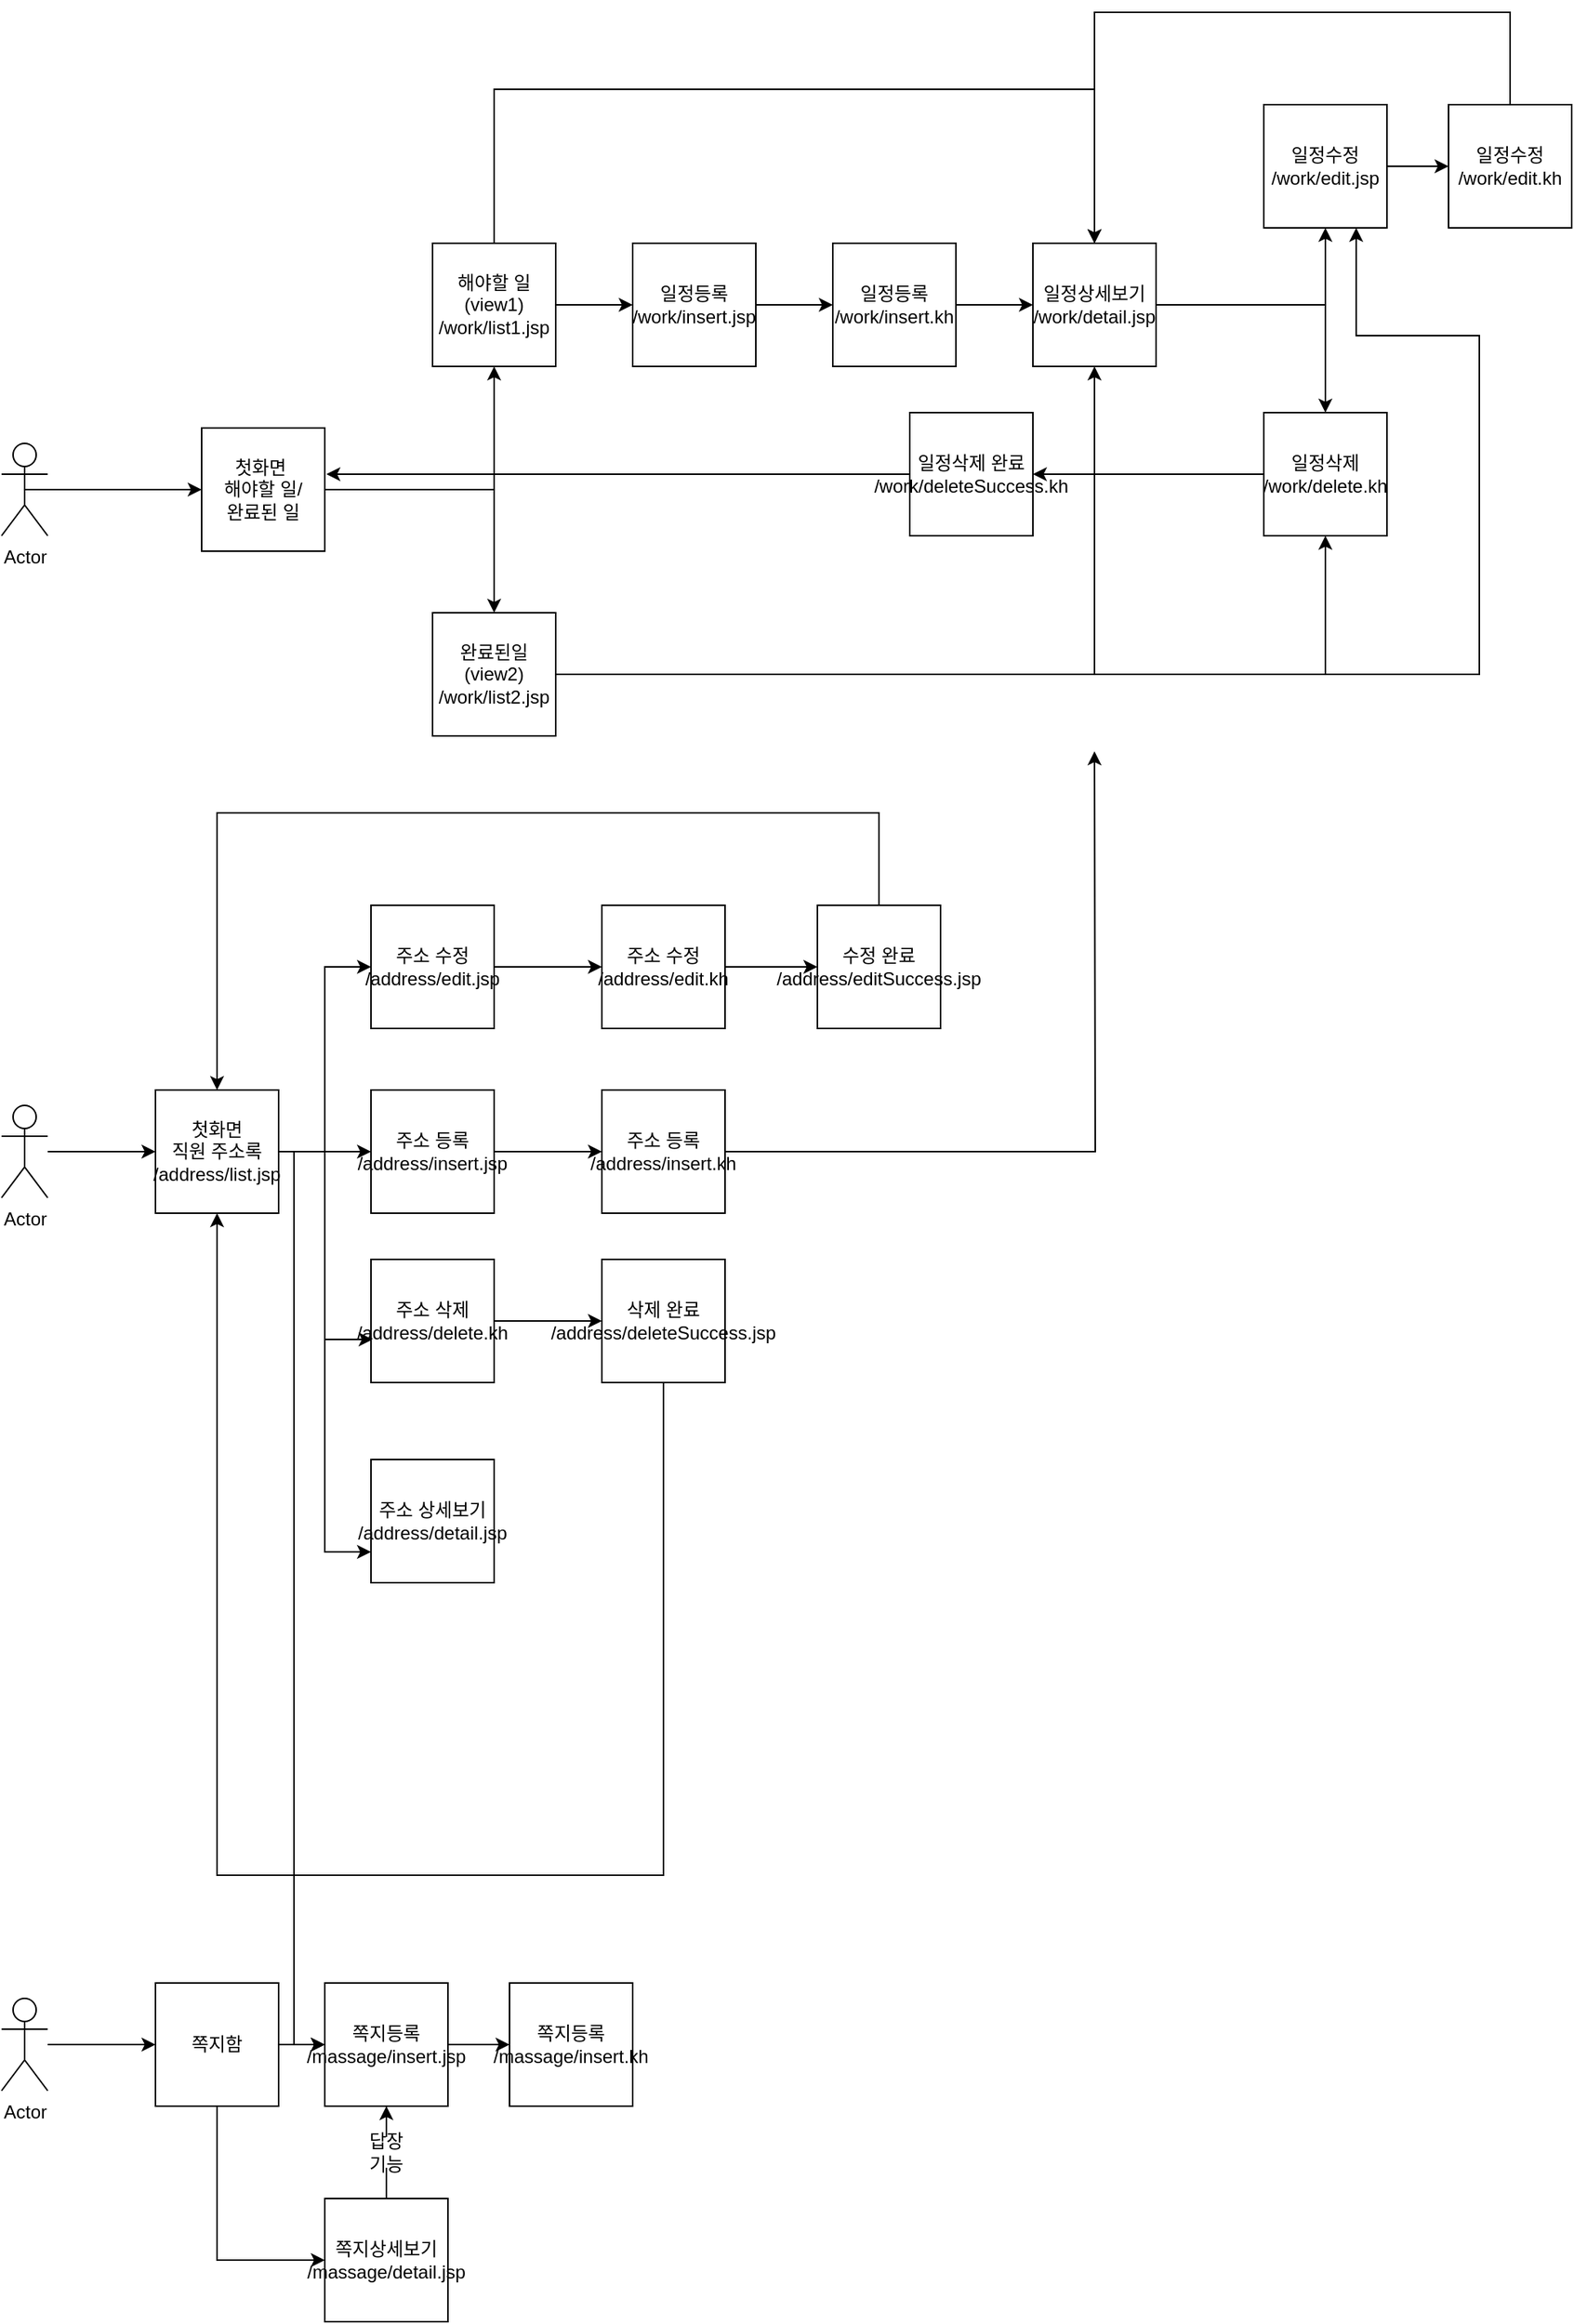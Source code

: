 <mxfile version="14.6.10" type="device"><diagram id="8yLMpH8l9zEoVYwX2HH4" name="Page-1"><mxGraphModel dx="1955" dy="896" grid="1" gridSize="10" guides="1" tooltips="1" connect="1" arrows="1" fold="1" page="1" pageScale="1" pageWidth="827" pageHeight="1169" math="0" shadow="0"><root><mxCell id="0"/><mxCell id="1" parent="0"/><mxCell id="Tcthk7PHBL824b8qx4kI-4" style="edgeStyle=orthogonalEdgeStyle;rounded=0;orthogonalLoop=1;jettySize=auto;html=1;" edge="1" parent="1" source="Tcthk7PHBL824b8qx4kI-1" target="Tcthk7PHBL824b8qx4kI-5"><mxGeometry relative="1" as="geometry"><mxPoint x="340" y="240" as="targetPoint"/></mxGeometry></mxCell><mxCell id="Tcthk7PHBL824b8qx4kI-7" style="edgeStyle=orthogonalEdgeStyle;rounded=0;orthogonalLoop=1;jettySize=auto;html=1;exitX=1;exitY=0.5;exitDx=0;exitDy=0;" edge="1" parent="1" source="Tcthk7PHBL824b8qx4kI-1" target="Tcthk7PHBL824b8qx4kI-6"><mxGeometry relative="1" as="geometry"/></mxCell><mxCell id="Tcthk7PHBL824b8qx4kI-1" value="첫화면&amp;nbsp;&lt;br&gt;해야할 일/&lt;br&gt;완료된&amp;nbsp;일" style="whiteSpace=wrap;html=1;aspect=fixed;" vertex="1" parent="1"><mxGeometry x="150" y="320" width="80" height="80" as="geometry"/></mxCell><mxCell id="Tcthk7PHBL824b8qx4kI-3" style="edgeStyle=orthogonalEdgeStyle;rounded=0;orthogonalLoop=1;jettySize=auto;html=1;exitX=0.5;exitY=0.5;exitDx=0;exitDy=0;exitPerimeter=0;" edge="1" parent="1" source="Tcthk7PHBL824b8qx4kI-2" target="Tcthk7PHBL824b8qx4kI-1"><mxGeometry relative="1" as="geometry"/></mxCell><mxCell id="Tcthk7PHBL824b8qx4kI-2" value="Actor" style="shape=umlActor;verticalLabelPosition=bottom;verticalAlign=top;html=1;outlineConnect=0;" vertex="1" parent="1"><mxGeometry x="20" y="330" width="30" height="60" as="geometry"/></mxCell><mxCell id="Tcthk7PHBL824b8qx4kI-8" style="edgeStyle=orthogonalEdgeStyle;rounded=0;orthogonalLoop=1;jettySize=auto;html=1;" edge="1" parent="1" source="Tcthk7PHBL824b8qx4kI-5" target="Tcthk7PHBL824b8qx4kI-9"><mxGeometry relative="1" as="geometry"><mxPoint x="470" y="240" as="targetPoint"/></mxGeometry></mxCell><mxCell id="Tcthk7PHBL824b8qx4kI-30" style="edgeStyle=orthogonalEdgeStyle;rounded=0;orthogonalLoop=1;jettySize=auto;html=1;" edge="1" parent="1" source="Tcthk7PHBL824b8qx4kI-5" target="Tcthk7PHBL824b8qx4kI-13"><mxGeometry relative="1" as="geometry"><Array as="points"><mxPoint x="340" y="100"/><mxPoint x="730" y="100"/></Array></mxGeometry></mxCell><mxCell id="Tcthk7PHBL824b8qx4kI-5" value="해야할 일(view1)&lt;br&gt;/work/list1.jsp" style="whiteSpace=wrap;html=1;aspect=fixed;" vertex="1" parent="1"><mxGeometry x="300" y="200" width="80" height="80" as="geometry"/></mxCell><mxCell id="Tcthk7PHBL824b8qx4kI-24" style="edgeStyle=orthogonalEdgeStyle;rounded=0;orthogonalLoop=1;jettySize=auto;html=1;exitX=1;exitY=0.5;exitDx=0;exitDy=0;entryX=0.75;entryY=1;entryDx=0;entryDy=0;" edge="1" parent="1" source="Tcthk7PHBL824b8qx4kI-6" target="Tcthk7PHBL824b8qx4kI-15"><mxGeometry relative="1" as="geometry"><Array as="points"><mxPoint x="980" y="480"/><mxPoint x="980" y="260"/><mxPoint x="900" y="260"/></Array></mxGeometry></mxCell><mxCell id="Tcthk7PHBL824b8qx4kI-25" style="edgeStyle=orthogonalEdgeStyle;rounded=0;orthogonalLoop=1;jettySize=auto;html=1;" edge="1" parent="1" source="Tcthk7PHBL824b8qx4kI-6" target="Tcthk7PHBL824b8qx4kI-20"><mxGeometry relative="1" as="geometry"/></mxCell><mxCell id="Tcthk7PHBL824b8qx4kI-31" style="edgeStyle=orthogonalEdgeStyle;rounded=0;orthogonalLoop=1;jettySize=auto;html=1;entryX=0.5;entryY=1;entryDx=0;entryDy=0;" edge="1" parent="1" source="Tcthk7PHBL824b8qx4kI-6" target="Tcthk7PHBL824b8qx4kI-13"><mxGeometry relative="1" as="geometry"/></mxCell><mxCell id="Tcthk7PHBL824b8qx4kI-6" value="완료된일&lt;br&gt;(view2)&lt;br&gt;/work/list2.jsp" style="whiteSpace=wrap;html=1;aspect=fixed;" vertex="1" parent="1"><mxGeometry x="300" y="440" width="80" height="80" as="geometry"/></mxCell><mxCell id="Tcthk7PHBL824b8qx4kI-10" style="edgeStyle=orthogonalEdgeStyle;rounded=0;orthogonalLoop=1;jettySize=auto;html=1;" edge="1" parent="1" source="Tcthk7PHBL824b8qx4kI-9" target="Tcthk7PHBL824b8qx4kI-11"><mxGeometry relative="1" as="geometry"><mxPoint x="590" y="240" as="targetPoint"/></mxGeometry></mxCell><mxCell id="Tcthk7PHBL824b8qx4kI-9" value="일정등록&lt;br&gt;/work/insert.jsp" style="whiteSpace=wrap;html=1;aspect=fixed;" vertex="1" parent="1"><mxGeometry x="430" y="200" width="80" height="80" as="geometry"/></mxCell><mxCell id="Tcthk7PHBL824b8qx4kI-12" style="edgeStyle=orthogonalEdgeStyle;rounded=0;orthogonalLoop=1;jettySize=auto;html=1;" edge="1" parent="1" source="Tcthk7PHBL824b8qx4kI-11" target="Tcthk7PHBL824b8qx4kI-13"><mxGeometry relative="1" as="geometry"><mxPoint x="690" y="240" as="targetPoint"/></mxGeometry></mxCell><mxCell id="Tcthk7PHBL824b8qx4kI-11" value="일정등록&lt;br&gt;/work/insert.kh" style="whiteSpace=wrap;html=1;aspect=fixed;" vertex="1" parent="1"><mxGeometry x="560" y="200" width="80" height="80" as="geometry"/></mxCell><mxCell id="Tcthk7PHBL824b8qx4kI-14" style="edgeStyle=orthogonalEdgeStyle;rounded=0;orthogonalLoop=1;jettySize=auto;html=1;" edge="1" parent="1" source="Tcthk7PHBL824b8qx4kI-13" target="Tcthk7PHBL824b8qx4kI-15"><mxGeometry relative="1" as="geometry"><mxPoint x="880" y="150" as="targetPoint"/></mxGeometry></mxCell><mxCell id="Tcthk7PHBL824b8qx4kI-19" style="edgeStyle=orthogonalEdgeStyle;rounded=0;orthogonalLoop=1;jettySize=auto;html=1;exitX=1;exitY=0.5;exitDx=0;exitDy=0;" edge="1" parent="1" source="Tcthk7PHBL824b8qx4kI-13" target="Tcthk7PHBL824b8qx4kI-20"><mxGeometry relative="1" as="geometry"><mxPoint x="880" y="310" as="targetPoint"/></mxGeometry></mxCell><mxCell id="Tcthk7PHBL824b8qx4kI-13" value="일정상세보기&lt;br&gt;/work/detail.jsp" style="whiteSpace=wrap;html=1;aspect=fixed;" vertex="1" parent="1"><mxGeometry x="690" y="200" width="80" height="80" as="geometry"/></mxCell><mxCell id="Tcthk7PHBL824b8qx4kI-16" style="edgeStyle=orthogonalEdgeStyle;rounded=0;orthogonalLoop=1;jettySize=auto;html=1;" edge="1" parent="1" source="Tcthk7PHBL824b8qx4kI-15" target="Tcthk7PHBL824b8qx4kI-17"><mxGeometry relative="1" as="geometry"><mxPoint x="1000" y="150" as="targetPoint"/></mxGeometry></mxCell><mxCell id="Tcthk7PHBL824b8qx4kI-15" value="일정수정&lt;br&gt;/work/edit.jsp" style="whiteSpace=wrap;html=1;aspect=fixed;" vertex="1" parent="1"><mxGeometry x="840" y="110" width="80" height="80" as="geometry"/></mxCell><mxCell id="Tcthk7PHBL824b8qx4kI-18" style="edgeStyle=orthogonalEdgeStyle;rounded=0;orthogonalLoop=1;jettySize=auto;html=1;" edge="1" parent="1" source="Tcthk7PHBL824b8qx4kI-17" target="Tcthk7PHBL824b8qx4kI-13"><mxGeometry relative="1" as="geometry"><Array as="points"><mxPoint x="1000" y="50"/><mxPoint x="730" y="50"/></Array></mxGeometry></mxCell><mxCell id="Tcthk7PHBL824b8qx4kI-17" value="일정수정&lt;br&gt;/work/edit.kh" style="whiteSpace=wrap;html=1;aspect=fixed;" vertex="1" parent="1"><mxGeometry x="960" y="110" width="80" height="80" as="geometry"/></mxCell><mxCell id="Tcthk7PHBL824b8qx4kI-28" style="edgeStyle=orthogonalEdgeStyle;rounded=0;orthogonalLoop=1;jettySize=auto;html=1;entryX=1;entryY=0.5;entryDx=0;entryDy=0;" edge="1" parent="1" source="Tcthk7PHBL824b8qx4kI-20" target="Tcthk7PHBL824b8qx4kI-26"><mxGeometry relative="1" as="geometry"/></mxCell><mxCell id="Tcthk7PHBL824b8qx4kI-20" value="일정삭제&lt;br&gt;/work/delete.kh" style="whiteSpace=wrap;html=1;aspect=fixed;" vertex="1" parent="1"><mxGeometry x="840" y="310" width="80" height="80" as="geometry"/></mxCell><mxCell id="Tcthk7PHBL824b8qx4kI-29" style="edgeStyle=orthogonalEdgeStyle;rounded=0;orthogonalLoop=1;jettySize=auto;html=1;entryX=1.013;entryY=0.375;entryDx=0;entryDy=0;entryPerimeter=0;" edge="1" parent="1" source="Tcthk7PHBL824b8qx4kI-26" target="Tcthk7PHBL824b8qx4kI-1"><mxGeometry relative="1" as="geometry"/></mxCell><mxCell id="Tcthk7PHBL824b8qx4kI-26" value="일정삭제 완료&lt;br&gt;/work/deleteSuccess.kh" style="whiteSpace=wrap;html=1;aspect=fixed;" vertex="1" parent="1"><mxGeometry x="610" y="310" width="80" height="80" as="geometry"/></mxCell><mxCell id="Tcthk7PHBL824b8qx4kI-33" style="edgeStyle=orthogonalEdgeStyle;rounded=0;orthogonalLoop=1;jettySize=auto;html=1;" edge="1" parent="1" source="Tcthk7PHBL824b8qx4kI-32" target="Tcthk7PHBL824b8qx4kI-34"><mxGeometry relative="1" as="geometry"><mxPoint x="150" y="790" as="targetPoint"/></mxGeometry></mxCell><mxCell id="Tcthk7PHBL824b8qx4kI-32" value="Actor" style="shape=umlActor;verticalLabelPosition=bottom;verticalAlign=top;html=1;outlineConnect=0;" vertex="1" parent="1"><mxGeometry x="20" y="760" width="30" height="60" as="geometry"/></mxCell><mxCell id="Tcthk7PHBL824b8qx4kI-35" style="edgeStyle=orthogonalEdgeStyle;rounded=0;orthogonalLoop=1;jettySize=auto;html=1;exitX=1;exitY=0.5;exitDx=0;exitDy=0;" edge="1" parent="1" source="Tcthk7PHBL824b8qx4kI-34" target="Tcthk7PHBL824b8qx4kI-36"><mxGeometry relative="1" as="geometry"><mxPoint x="300" y="790" as="targetPoint"/></mxGeometry></mxCell><mxCell id="Tcthk7PHBL824b8qx4kI-41" style="edgeStyle=orthogonalEdgeStyle;rounded=0;orthogonalLoop=1;jettySize=auto;html=1;entryX=0;entryY=0.5;entryDx=0;entryDy=0;" edge="1" parent="1" source="Tcthk7PHBL824b8qx4kI-34" target="Tcthk7PHBL824b8qx4kI-39"><mxGeometry relative="1" as="geometry"/></mxCell><mxCell id="Tcthk7PHBL824b8qx4kI-45" style="edgeStyle=orthogonalEdgeStyle;rounded=0;orthogonalLoop=1;jettySize=auto;html=1;entryX=0.013;entryY=0.65;entryDx=0;entryDy=0;entryPerimeter=0;" edge="1" parent="1" source="Tcthk7PHBL824b8qx4kI-34" target="Tcthk7PHBL824b8qx4kI-44"><mxGeometry relative="1" as="geometry"/></mxCell><mxCell id="Tcthk7PHBL824b8qx4kI-56" style="edgeStyle=orthogonalEdgeStyle;rounded=0;orthogonalLoop=1;jettySize=auto;html=1;entryX=0;entryY=0.75;entryDx=0;entryDy=0;" edge="1" parent="1" source="Tcthk7PHBL824b8qx4kI-34" target="Tcthk7PHBL824b8qx4kI-55"><mxGeometry relative="1" as="geometry"/></mxCell><mxCell id="Tcthk7PHBL824b8qx4kI-65" style="edgeStyle=orthogonalEdgeStyle;rounded=0;orthogonalLoop=1;jettySize=auto;html=1;" edge="1" parent="1" source="Tcthk7PHBL824b8qx4kI-34" target="Tcthk7PHBL824b8qx4kI-61"><mxGeometry relative="1" as="geometry"><mxPoint x="259.04" y="1173.04" as="targetPoint"/><Array as="points"><mxPoint x="210" y="790"/><mxPoint x="210" y="1370"/></Array></mxGeometry></mxCell><mxCell id="Tcthk7PHBL824b8qx4kI-34" value="첫화면&lt;br&gt;직원 주소록&lt;br&gt;/address/list.jsp&lt;br&gt;" style="whiteSpace=wrap;html=1;aspect=fixed;" vertex="1" parent="1"><mxGeometry x="120" y="750" width="80" height="80" as="geometry"/></mxCell><mxCell id="Tcthk7PHBL824b8qx4kI-37" style="edgeStyle=orthogonalEdgeStyle;rounded=0;orthogonalLoop=1;jettySize=auto;html=1;" edge="1" parent="1" source="Tcthk7PHBL824b8qx4kI-36" target="Tcthk7PHBL824b8qx4kI-38"><mxGeometry relative="1" as="geometry"><mxPoint x="450" y="790" as="targetPoint"/></mxGeometry></mxCell><mxCell id="Tcthk7PHBL824b8qx4kI-36" value="주소 등록&lt;br&gt;/address/insert.jsp" style="whiteSpace=wrap;html=1;aspect=fixed;" vertex="1" parent="1"><mxGeometry x="260" y="750" width="80" height="80" as="geometry"/></mxCell><mxCell id="Tcthk7PHBL824b8qx4kI-67" style="edgeStyle=orthogonalEdgeStyle;rounded=0;orthogonalLoop=1;jettySize=auto;html=1;" edge="1" parent="1" source="Tcthk7PHBL824b8qx4kI-38"><mxGeometry relative="1" as="geometry"><mxPoint x="730" y="530" as="targetPoint"/></mxGeometry></mxCell><mxCell id="Tcthk7PHBL824b8qx4kI-38" value="주소 등록&lt;br&gt;/address/insert.kh" style="whiteSpace=wrap;html=1;aspect=fixed;" vertex="1" parent="1"><mxGeometry x="410" y="750" width="80" height="80" as="geometry"/></mxCell><mxCell id="Tcthk7PHBL824b8qx4kI-43" style="edgeStyle=orthogonalEdgeStyle;rounded=0;orthogonalLoop=1;jettySize=auto;html=1;entryX=0;entryY=0.5;entryDx=0;entryDy=0;" edge="1" parent="1" source="Tcthk7PHBL824b8qx4kI-39" target="Tcthk7PHBL824b8qx4kI-42"><mxGeometry relative="1" as="geometry"/></mxCell><mxCell id="Tcthk7PHBL824b8qx4kI-39" value="주소 수정&lt;br&gt;/address/edit.jsp" style="whiteSpace=wrap;html=1;aspect=fixed;" vertex="1" parent="1"><mxGeometry x="260" y="630" width="80" height="80" as="geometry"/></mxCell><mxCell id="Tcthk7PHBL824b8qx4kI-47" style="edgeStyle=orthogonalEdgeStyle;rounded=0;orthogonalLoop=1;jettySize=auto;html=1;entryX=0;entryY=0.5;entryDx=0;entryDy=0;" edge="1" parent="1" source="Tcthk7PHBL824b8qx4kI-42" target="Tcthk7PHBL824b8qx4kI-46"><mxGeometry relative="1" as="geometry"/></mxCell><mxCell id="Tcthk7PHBL824b8qx4kI-42" value="주소 수정&lt;br&gt;/address/edit.kh" style="whiteSpace=wrap;html=1;aspect=fixed;" vertex="1" parent="1"><mxGeometry x="410" y="630" width="80" height="80" as="geometry"/></mxCell><mxCell id="Tcthk7PHBL824b8qx4kI-50" style="edgeStyle=orthogonalEdgeStyle;rounded=0;orthogonalLoop=1;jettySize=auto;html=1;" edge="1" parent="1" source="Tcthk7PHBL824b8qx4kI-44" target="Tcthk7PHBL824b8qx4kI-48"><mxGeometry relative="1" as="geometry"/></mxCell><mxCell id="Tcthk7PHBL824b8qx4kI-44" value="주소 삭제&lt;br&gt;/address/delete.kh" style="whiteSpace=wrap;html=1;aspect=fixed;" vertex="1" parent="1"><mxGeometry x="260" y="860" width="80" height="80" as="geometry"/></mxCell><mxCell id="Tcthk7PHBL824b8qx4kI-52" style="edgeStyle=orthogonalEdgeStyle;rounded=0;orthogonalLoop=1;jettySize=auto;html=1;entryX=0.5;entryY=0;entryDx=0;entryDy=0;" edge="1" parent="1" source="Tcthk7PHBL824b8qx4kI-46" target="Tcthk7PHBL824b8qx4kI-34"><mxGeometry relative="1" as="geometry"><Array as="points"><mxPoint x="590" y="570"/><mxPoint x="160" y="570"/></Array></mxGeometry></mxCell><mxCell id="Tcthk7PHBL824b8qx4kI-46" value="수정 완료&lt;br&gt;/address/editSuccess.jsp" style="whiteSpace=wrap;html=1;aspect=fixed;" vertex="1" parent="1"><mxGeometry x="550" y="630" width="80" height="80" as="geometry"/></mxCell><mxCell id="Tcthk7PHBL824b8qx4kI-53" style="edgeStyle=orthogonalEdgeStyle;rounded=0;orthogonalLoop=1;jettySize=auto;html=1;exitX=0.5;exitY=1;exitDx=0;exitDy=0;entryX=0.5;entryY=1;entryDx=0;entryDy=0;" edge="1" parent="1" source="Tcthk7PHBL824b8qx4kI-48" target="Tcthk7PHBL824b8qx4kI-34"><mxGeometry relative="1" as="geometry"><Array as="points"><mxPoint x="450" y="1260"/><mxPoint x="160" y="1260"/></Array></mxGeometry></mxCell><mxCell id="Tcthk7PHBL824b8qx4kI-48" value="삭제&amp;nbsp;완료&lt;br&gt;/address/deleteSuccess.jsp" style="whiteSpace=wrap;html=1;aspect=fixed;" vertex="1" parent="1"><mxGeometry x="410" y="860" width="80" height="80" as="geometry"/></mxCell><mxCell id="Tcthk7PHBL824b8qx4kI-55" value="주소 상세보기&lt;br&gt;/address/detail.jsp" style="whiteSpace=wrap;html=1;aspect=fixed;" vertex="1" parent="1"><mxGeometry x="260" y="990" width="80" height="80" as="geometry"/></mxCell><mxCell id="Tcthk7PHBL824b8qx4kI-59" style="edgeStyle=orthogonalEdgeStyle;rounded=0;orthogonalLoop=1;jettySize=auto;html=1;" edge="1" parent="1" source="Tcthk7PHBL824b8qx4kI-57" target="Tcthk7PHBL824b8qx4kI-58"><mxGeometry relative="1" as="geometry"/></mxCell><mxCell id="Tcthk7PHBL824b8qx4kI-57" value="Actor" style="shape=umlActor;verticalLabelPosition=bottom;verticalAlign=top;html=1;outlineConnect=0;" vertex="1" parent="1"><mxGeometry x="20" y="1340" width="30" height="60" as="geometry"/></mxCell><mxCell id="Tcthk7PHBL824b8qx4kI-60" style="edgeStyle=orthogonalEdgeStyle;rounded=0;orthogonalLoop=1;jettySize=auto;html=1;" edge="1" parent="1" source="Tcthk7PHBL824b8qx4kI-58" target="Tcthk7PHBL824b8qx4kI-61"><mxGeometry relative="1" as="geometry"><mxPoint x="270" y="1370" as="targetPoint"/></mxGeometry></mxCell><mxCell id="Tcthk7PHBL824b8qx4kI-70" style="edgeStyle=orthogonalEdgeStyle;rounded=0;orthogonalLoop=1;jettySize=auto;html=1;entryX=0;entryY=0.5;entryDx=0;entryDy=0;" edge="1" parent="1" source="Tcthk7PHBL824b8qx4kI-58" target="Tcthk7PHBL824b8qx4kI-69"><mxGeometry relative="1" as="geometry"><Array as="points"><mxPoint x="160" y="1510"/></Array></mxGeometry></mxCell><mxCell id="Tcthk7PHBL824b8qx4kI-58" value="쪽지함" style="whiteSpace=wrap;html=1;aspect=fixed;" vertex="1" parent="1"><mxGeometry x="120" y="1330" width="80" height="80" as="geometry"/></mxCell><mxCell id="Tcthk7PHBL824b8qx4kI-62" style="edgeStyle=orthogonalEdgeStyle;rounded=0;orthogonalLoop=1;jettySize=auto;html=1;" edge="1" parent="1" source="Tcthk7PHBL824b8qx4kI-61" target="Tcthk7PHBL824b8qx4kI-63"><mxGeometry relative="1" as="geometry"><mxPoint x="390" y="1370" as="targetPoint"/></mxGeometry></mxCell><mxCell id="Tcthk7PHBL824b8qx4kI-61" value="쪽지등록&lt;br&gt;/massage/insert.jsp" style="whiteSpace=wrap;html=1;aspect=fixed;" vertex="1" parent="1"><mxGeometry x="230" y="1330" width="80" height="80" as="geometry"/></mxCell><mxCell id="Tcthk7PHBL824b8qx4kI-63" value="쪽지등록&lt;br&gt;/massage/insert.kh" style="whiteSpace=wrap;html=1;aspect=fixed;" vertex="1" parent="1"><mxGeometry x="350" y="1330" width="80" height="80" as="geometry"/></mxCell><mxCell id="Tcthk7PHBL824b8qx4kI-71" style="edgeStyle=orthogonalEdgeStyle;rounded=0;orthogonalLoop=1;jettySize=auto;html=1;startArrow=none;" edge="1" parent="1" source="Tcthk7PHBL824b8qx4kI-73" target="Tcthk7PHBL824b8qx4kI-61"><mxGeometry relative="1" as="geometry"/></mxCell><mxCell id="Tcthk7PHBL824b8qx4kI-69" value="쪽지상세보기&lt;br&gt;/massage/detail.jsp" style="whiteSpace=wrap;html=1;aspect=fixed;" vertex="1" parent="1"><mxGeometry x="230" y="1470" width="80" height="80" as="geometry"/></mxCell><mxCell id="Tcthk7PHBL824b8qx4kI-73" value="답장&lt;br&gt;기능" style="text;html=1;strokeColor=none;fillColor=none;align=center;verticalAlign=middle;whiteSpace=wrap;rounded=0;" vertex="1" parent="1"><mxGeometry x="250" y="1430" width="40" height="20" as="geometry"/></mxCell><mxCell id="Tcthk7PHBL824b8qx4kI-74" value="" style="edgeStyle=orthogonalEdgeStyle;rounded=0;orthogonalLoop=1;jettySize=auto;html=1;endArrow=none;" edge="1" parent="1" source="Tcthk7PHBL824b8qx4kI-69" target="Tcthk7PHBL824b8qx4kI-73"><mxGeometry relative="1" as="geometry"><mxPoint x="270" y="1470" as="sourcePoint"/><mxPoint x="270" y="1410" as="targetPoint"/></mxGeometry></mxCell></root></mxGraphModel></diagram></mxfile>